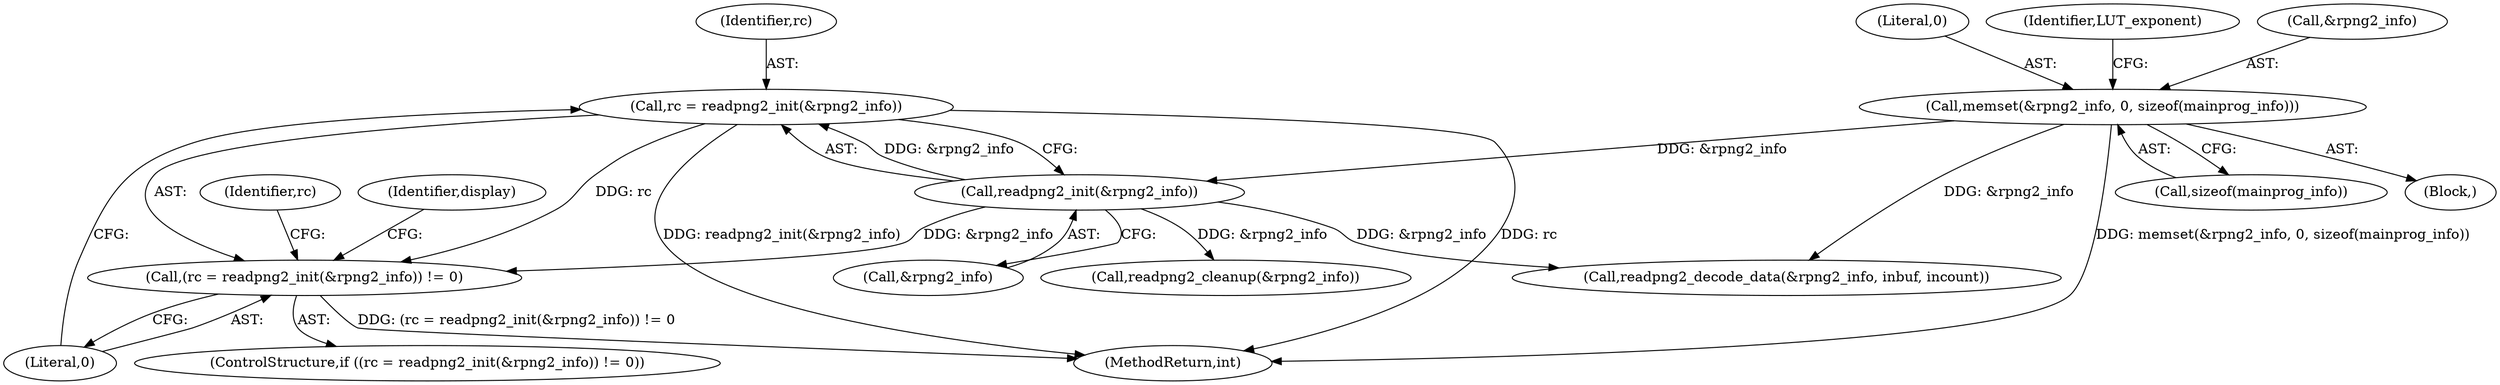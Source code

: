 digraph "0_Android_9d4853418ab2f754c2b63e091c29c5529b8b86ca_8@API" {
"1000579" [label="(Call,rc = readpng2_init(&rpng2_info))"];
"1000581" [label="(Call,readpng2_init(&rpng2_info))"];
"1000196" [label="(Call,memset(&rpng2_info, 0, sizeof(mainprog_info)))"];
"1000578" [label="(Call,(rc = readpng2_init(&rpng2_info)) != 0)"];
"1000197" [label="(Call,&rpng2_info)"];
"1000582" [label="(Call,&rpng2_info)"];
"1000600" [label="(Identifier,display)"];
"1000581" [label="(Call,readpng2_init(&rpng2_info))"];
"1000724" [label="(Call,readpng2_decode_data(&rpng2_info, inbuf, incount))"];
"1000587" [label="(Identifier,rc)"];
"1000579" [label="(Call,rc = readpng2_init(&rpng2_info))"];
"1000580" [label="(Identifier,rc)"];
"1000584" [label="(Literal,0)"];
"1000199" [label="(Literal,0)"];
"1000203" [label="(Identifier,LUT_exponent)"];
"1000200" [label="(Call,sizeof(mainprog_info))"];
"1000577" [label="(ControlStructure,if ((rc = readpng2_init(&rpng2_info)) != 0))"];
"1000607" [label="(Call,readpng2_cleanup(&rpng2_info))"];
"1000147" [label="(Block,)"];
"1000578" [label="(Call,(rc = readpng2_init(&rpng2_info)) != 0)"];
"1001099" [label="(MethodReturn,int)"];
"1000196" [label="(Call,memset(&rpng2_info, 0, sizeof(mainprog_info)))"];
"1000579" -> "1000578"  [label="AST: "];
"1000579" -> "1000581"  [label="CFG: "];
"1000580" -> "1000579"  [label="AST: "];
"1000581" -> "1000579"  [label="AST: "];
"1000584" -> "1000579"  [label="CFG: "];
"1000579" -> "1001099"  [label="DDG: rc"];
"1000579" -> "1001099"  [label="DDG: readpng2_init(&rpng2_info)"];
"1000579" -> "1000578"  [label="DDG: rc"];
"1000581" -> "1000579"  [label="DDG: &rpng2_info"];
"1000581" -> "1000582"  [label="CFG: "];
"1000582" -> "1000581"  [label="AST: "];
"1000581" -> "1000578"  [label="DDG: &rpng2_info"];
"1000196" -> "1000581"  [label="DDG: &rpng2_info"];
"1000581" -> "1000607"  [label="DDG: &rpng2_info"];
"1000581" -> "1000724"  [label="DDG: &rpng2_info"];
"1000196" -> "1000147"  [label="AST: "];
"1000196" -> "1000200"  [label="CFG: "];
"1000197" -> "1000196"  [label="AST: "];
"1000199" -> "1000196"  [label="AST: "];
"1000200" -> "1000196"  [label="AST: "];
"1000203" -> "1000196"  [label="CFG: "];
"1000196" -> "1001099"  [label="DDG: memset(&rpng2_info, 0, sizeof(mainprog_info))"];
"1000196" -> "1000724"  [label="DDG: &rpng2_info"];
"1000578" -> "1000577"  [label="AST: "];
"1000578" -> "1000584"  [label="CFG: "];
"1000584" -> "1000578"  [label="AST: "];
"1000587" -> "1000578"  [label="CFG: "];
"1000600" -> "1000578"  [label="CFG: "];
"1000578" -> "1001099"  [label="DDG: (rc = readpng2_init(&rpng2_info)) != 0"];
}
